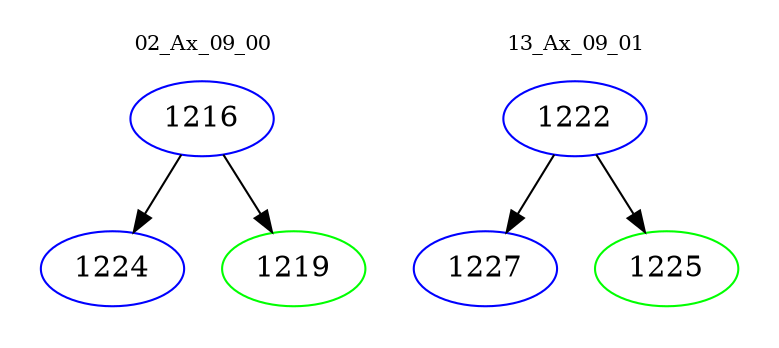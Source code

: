 digraph{
subgraph cluster_0 {
color = white
label = "02_Ax_09_00";
fontsize=10;
T0_1216 [label="1216", color="blue"]
T0_1216 -> T0_1224 [color="black"]
T0_1224 [label="1224", color="blue"]
T0_1216 -> T0_1219 [color="black"]
T0_1219 [label="1219", color="green"]
}
subgraph cluster_1 {
color = white
label = "13_Ax_09_01";
fontsize=10;
T1_1222 [label="1222", color="blue"]
T1_1222 -> T1_1227 [color="black"]
T1_1227 [label="1227", color="blue"]
T1_1222 -> T1_1225 [color="black"]
T1_1225 [label="1225", color="green"]
}
}
